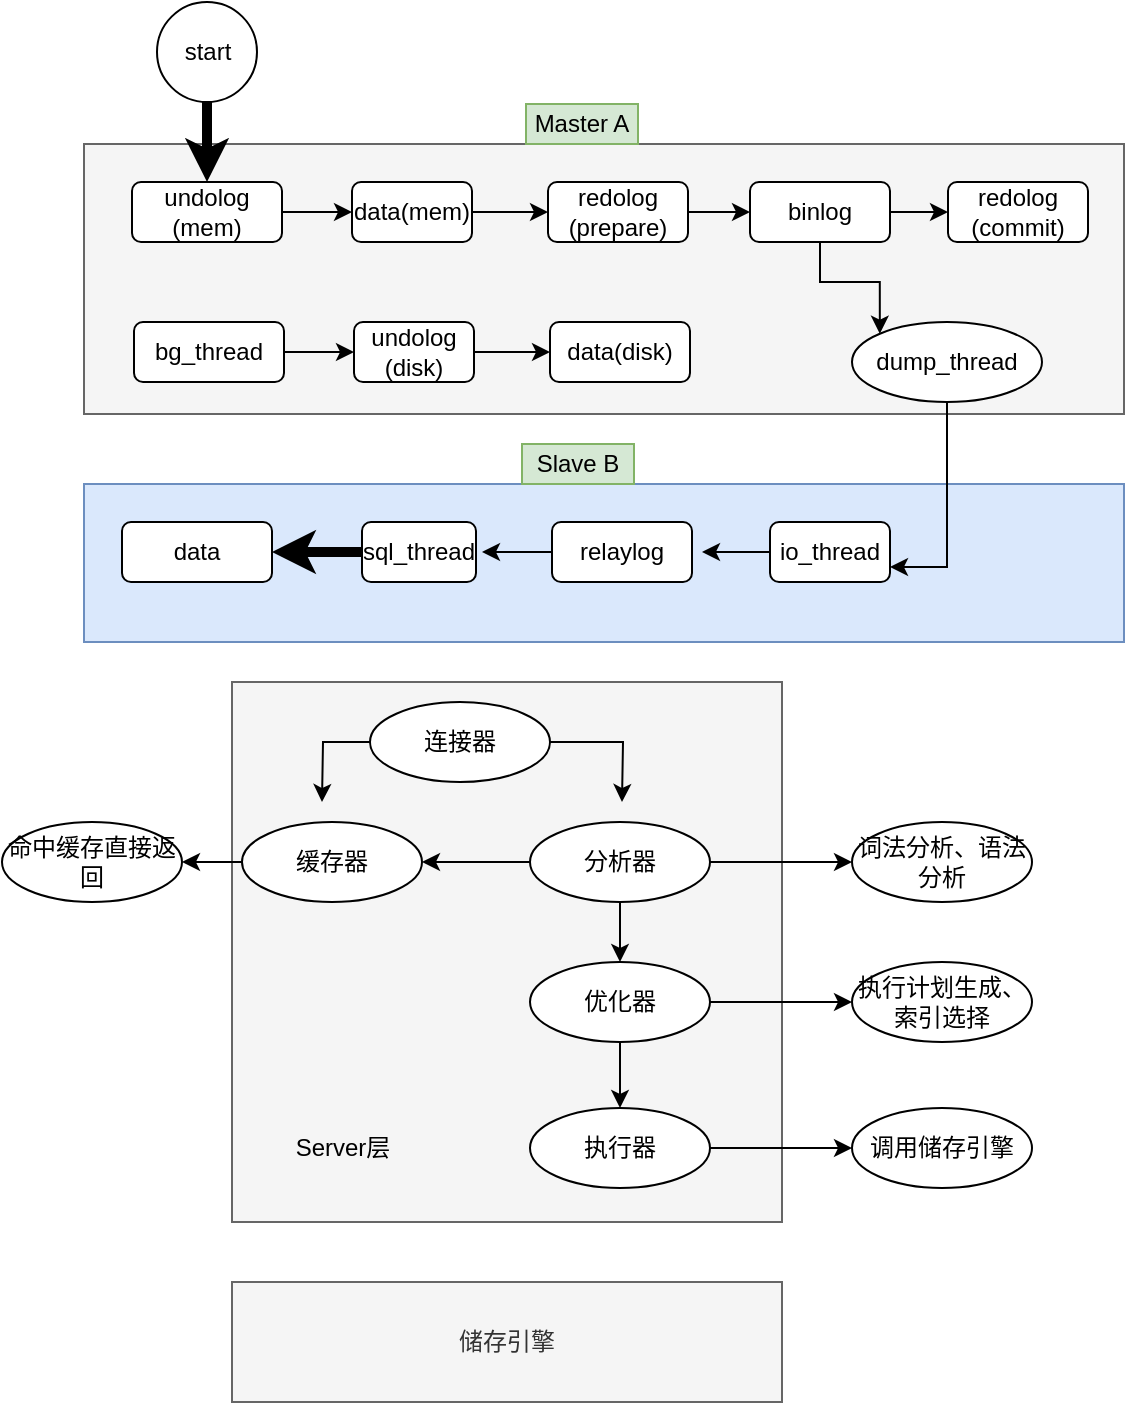 <mxfile version="12.7.0" type="github">
  <diagram id="X3lMsigEZ51bs_y9SPqC" name="Page-1">
    <mxGraphModel dx="946" dy="520" grid="1" gridSize="10" guides="1" tooltips="1" connect="1" arrows="1" fold="1" page="1" pageScale="1" pageWidth="827" pageHeight="1169" math="0" shadow="0">
      <root>
        <mxCell id="0"/>
        <mxCell id="1" parent="0"/>
        <mxCell id="Qo_AEfp6a7vn4tAhpDk_-20" value="" style="rounded=0;whiteSpace=wrap;html=1;fillColor=#f5f5f5;strokeColor=#666666;fontColor=#333333;" vertex="1" parent="1">
          <mxGeometry x="125" y="390" width="275" height="270" as="geometry"/>
        </mxCell>
        <mxCell id="5JORFhpoqFamre0fklCF-31" value="" style="rounded=0;whiteSpace=wrap;html=1;fillColor=#dae8fc;strokeColor=#6c8ebf;" parent="1" vertex="1">
          <mxGeometry x="51" y="291" width="520" height="79" as="geometry"/>
        </mxCell>
        <mxCell id="5JORFhpoqFamre0fklCF-22" value="" style="rounded=0;whiteSpace=wrap;html=1;fillColor=#f5f5f5;strokeColor=#666666;fontColor=#333333;" parent="1" vertex="1">
          <mxGeometry x="51" y="121" width="520" height="135" as="geometry"/>
        </mxCell>
        <mxCell id="5JORFhpoqFamre0fklCF-16" style="edgeStyle=orthogonalEdgeStyle;rounded=0;orthogonalLoop=1;jettySize=auto;html=1;entryX=0.5;entryY=0;entryDx=0;entryDy=0;strokeWidth=5;" parent="1" source="5JORFhpoqFamre0fklCF-1" target="5JORFhpoqFamre0fklCF-2" edge="1">
          <mxGeometry relative="1" as="geometry"/>
        </mxCell>
        <mxCell id="5JORFhpoqFamre0fklCF-1" value="start" style="ellipse;whiteSpace=wrap;html=1;aspect=fixed;" parent="1" vertex="1">
          <mxGeometry x="87.5" y="50" width="50" height="50" as="geometry"/>
        </mxCell>
        <mxCell id="5JORFhpoqFamre0fklCF-11" style="edgeStyle=orthogonalEdgeStyle;rounded=0;orthogonalLoop=1;jettySize=auto;html=1;entryX=0;entryY=0.5;entryDx=0;entryDy=0;" parent="1" source="5JORFhpoqFamre0fklCF-2" target="5JORFhpoqFamre0fklCF-3" edge="1">
          <mxGeometry relative="1" as="geometry"/>
        </mxCell>
        <mxCell id="5JORFhpoqFamre0fklCF-2" value="undolog&lt;br&gt;(mem)" style="rounded=1;whiteSpace=wrap;html=1;" parent="1" vertex="1">
          <mxGeometry x="75" y="140" width="75" height="30" as="geometry"/>
        </mxCell>
        <mxCell id="5JORFhpoqFamre0fklCF-12" style="edgeStyle=orthogonalEdgeStyle;rounded=0;orthogonalLoop=1;jettySize=auto;html=1;entryX=0;entryY=0.5;entryDx=0;entryDy=0;" parent="1" source="5JORFhpoqFamre0fklCF-3" target="5JORFhpoqFamre0fklCF-4" edge="1">
          <mxGeometry relative="1" as="geometry"/>
        </mxCell>
        <mxCell id="5JORFhpoqFamre0fklCF-3" value="data(mem)" style="rounded=1;whiteSpace=wrap;html=1;" parent="1" vertex="1">
          <mxGeometry x="185" y="140" width="60" height="30" as="geometry"/>
        </mxCell>
        <mxCell id="5JORFhpoqFamre0fklCF-13" style="edgeStyle=orthogonalEdgeStyle;rounded=0;orthogonalLoop=1;jettySize=auto;html=1;entryX=0;entryY=0.5;entryDx=0;entryDy=0;" parent="1" source="5JORFhpoqFamre0fklCF-4" target="5JORFhpoqFamre0fklCF-5" edge="1">
          <mxGeometry relative="1" as="geometry"/>
        </mxCell>
        <mxCell id="5JORFhpoqFamre0fklCF-4" value="redolog&lt;br&gt;(prepare)" style="rounded=1;whiteSpace=wrap;html=1;" parent="1" vertex="1">
          <mxGeometry x="283" y="140" width="70" height="30" as="geometry"/>
        </mxCell>
        <mxCell id="5JORFhpoqFamre0fklCF-14" style="edgeStyle=orthogonalEdgeStyle;rounded=0;orthogonalLoop=1;jettySize=auto;html=1;entryX=0;entryY=0.5;entryDx=0;entryDy=0;" parent="1" source="5JORFhpoqFamre0fklCF-5" target="5JORFhpoqFamre0fklCF-6" edge="1">
          <mxGeometry relative="1" as="geometry"/>
        </mxCell>
        <mxCell id="5JORFhpoqFamre0fklCF-15" style="edgeStyle=orthogonalEdgeStyle;rounded=0;orthogonalLoop=1;jettySize=auto;html=1;entryX=0;entryY=0;entryDx=0;entryDy=0;" parent="1" source="5JORFhpoqFamre0fklCF-5" target="5JORFhpoqFamre0fklCF-9" edge="1">
          <mxGeometry relative="1" as="geometry"/>
        </mxCell>
        <mxCell id="5JORFhpoqFamre0fklCF-5" value="binlog" style="rounded=1;whiteSpace=wrap;html=1;" parent="1" vertex="1">
          <mxGeometry x="384" y="140" width="70" height="30" as="geometry"/>
        </mxCell>
        <mxCell id="5JORFhpoqFamre0fklCF-6" value="redolog&lt;br&gt;(commit)" style="rounded=1;whiteSpace=wrap;html=1;" parent="1" vertex="1">
          <mxGeometry x="483" y="140" width="70" height="30" as="geometry"/>
        </mxCell>
        <mxCell id="5JORFhpoqFamre0fklCF-27" style="edgeStyle=orthogonalEdgeStyle;rounded=0;orthogonalLoop=1;jettySize=auto;html=1;entryX=1;entryY=0.75;entryDx=0;entryDy=0;strokeWidth=1;" parent="1" source="5JORFhpoqFamre0fklCF-9" target="5JORFhpoqFamre0fklCF-26" edge="1">
          <mxGeometry relative="1" as="geometry"/>
        </mxCell>
        <mxCell id="5JORFhpoqFamre0fklCF-9" value="dump_thread" style="ellipse;whiteSpace=wrap;html=1;" parent="1" vertex="1">
          <mxGeometry x="435" y="210" width="95" height="40" as="geometry"/>
        </mxCell>
        <mxCell id="5JORFhpoqFamre0fklCF-20" style="edgeStyle=orthogonalEdgeStyle;rounded=0;orthogonalLoop=1;jettySize=auto;html=1;entryX=0;entryY=0.5;entryDx=0;entryDy=0;" parent="1" source="5JORFhpoqFamre0fklCF-17" target="5JORFhpoqFamre0fklCF-18" edge="1">
          <mxGeometry relative="1" as="geometry"/>
        </mxCell>
        <mxCell id="5JORFhpoqFamre0fklCF-17" value="bg_thread" style="rounded=1;whiteSpace=wrap;html=1;" parent="1" vertex="1">
          <mxGeometry x="76" y="210" width="75" height="30" as="geometry"/>
        </mxCell>
        <mxCell id="5JORFhpoqFamre0fklCF-21" style="edgeStyle=orthogonalEdgeStyle;rounded=0;orthogonalLoop=1;jettySize=auto;html=1;entryX=0;entryY=0.5;entryDx=0;entryDy=0;" parent="1" source="5JORFhpoqFamre0fklCF-18" target="5JORFhpoqFamre0fklCF-19" edge="1">
          <mxGeometry relative="1" as="geometry"/>
        </mxCell>
        <mxCell id="5JORFhpoqFamre0fklCF-18" value="undolog&lt;br&gt;(disk)" style="rounded=1;whiteSpace=wrap;html=1;" parent="1" vertex="1">
          <mxGeometry x="186" y="210" width="60" height="30" as="geometry"/>
        </mxCell>
        <mxCell id="5JORFhpoqFamre0fklCF-19" value="data(disk)" style="rounded=1;whiteSpace=wrap;html=1;" parent="1" vertex="1">
          <mxGeometry x="284" y="210" width="70" height="30" as="geometry"/>
        </mxCell>
        <mxCell id="5JORFhpoqFamre0fklCF-23" value="data" style="rounded=1;whiteSpace=wrap;html=1;" parent="1" vertex="1">
          <mxGeometry x="70" y="310" width="75" height="30" as="geometry"/>
        </mxCell>
        <mxCell id="5JORFhpoqFamre0fklCF-30" style="edgeStyle=orthogonalEdgeStyle;rounded=0;orthogonalLoop=1;jettySize=auto;html=1;entryX=1;entryY=0.5;entryDx=0;entryDy=0;strokeWidth=5;" parent="1" source="5JORFhpoqFamre0fklCF-24" target="5JORFhpoqFamre0fklCF-23" edge="1">
          <mxGeometry relative="1" as="geometry"/>
        </mxCell>
        <mxCell id="5JORFhpoqFamre0fklCF-24" value="sql_thread" style="rounded=1;whiteSpace=wrap;html=1;" parent="1" vertex="1">
          <mxGeometry x="190" y="310" width="57" height="30" as="geometry"/>
        </mxCell>
        <mxCell id="5JORFhpoqFamre0fklCF-29" style="edgeStyle=orthogonalEdgeStyle;rounded=0;orthogonalLoop=1;jettySize=auto;html=1;strokeWidth=1;" parent="1" source="5JORFhpoqFamre0fklCF-25" edge="1">
          <mxGeometry relative="1" as="geometry">
            <mxPoint x="250" y="325" as="targetPoint"/>
          </mxGeometry>
        </mxCell>
        <mxCell id="5JORFhpoqFamre0fklCF-25" value="relaylog" style="rounded=1;whiteSpace=wrap;html=1;" parent="1" vertex="1">
          <mxGeometry x="285" y="310" width="70" height="30" as="geometry"/>
        </mxCell>
        <mxCell id="5JORFhpoqFamre0fklCF-28" style="edgeStyle=orthogonalEdgeStyle;rounded=0;orthogonalLoop=1;jettySize=auto;html=1;strokeWidth=1;" parent="1" source="5JORFhpoqFamre0fklCF-26" edge="1">
          <mxGeometry relative="1" as="geometry">
            <mxPoint x="360" y="325" as="targetPoint"/>
          </mxGeometry>
        </mxCell>
        <mxCell id="5JORFhpoqFamre0fklCF-26" value="io_thread" style="rounded=1;whiteSpace=wrap;html=1;" parent="1" vertex="1">
          <mxGeometry x="394" y="310" width="60" height="30" as="geometry"/>
        </mxCell>
        <mxCell id="5JORFhpoqFamre0fklCF-32" value="Master A" style="text;html=1;strokeColor=#82b366;fillColor=#d5e8d4;align=center;verticalAlign=middle;whiteSpace=wrap;rounded=0;" parent="1" vertex="1">
          <mxGeometry x="272" y="101" width="56" height="20" as="geometry"/>
        </mxCell>
        <mxCell id="5JORFhpoqFamre0fklCF-33" value="Slave B" style="text;html=1;strokeColor=#82b366;fillColor=#d5e8d4;align=center;verticalAlign=middle;whiteSpace=wrap;rounded=0;" parent="1" vertex="1">
          <mxGeometry x="270" y="271" width="56" height="20" as="geometry"/>
        </mxCell>
        <mxCell id="Qo_AEfp6a7vn4tAhpDk_-9" style="edgeStyle=orthogonalEdgeStyle;rounded=0;orthogonalLoop=1;jettySize=auto;html=1;" edge="1" parent="1" source="Qo_AEfp6a7vn4tAhpDk_-2">
          <mxGeometry relative="1" as="geometry">
            <mxPoint x="170" y="450" as="targetPoint"/>
          </mxGeometry>
        </mxCell>
        <mxCell id="Qo_AEfp6a7vn4tAhpDk_-10" style="edgeStyle=orthogonalEdgeStyle;rounded=0;orthogonalLoop=1;jettySize=auto;html=1;" edge="1" parent="1" source="Qo_AEfp6a7vn4tAhpDk_-2">
          <mxGeometry relative="1" as="geometry">
            <mxPoint x="320" y="450" as="targetPoint"/>
          </mxGeometry>
        </mxCell>
        <mxCell id="Qo_AEfp6a7vn4tAhpDk_-2" value="连接器" style="ellipse;whiteSpace=wrap;html=1;" vertex="1" parent="1">
          <mxGeometry x="194" y="400" width="90" height="40" as="geometry"/>
        </mxCell>
        <mxCell id="Qo_AEfp6a7vn4tAhpDk_-11" style="edgeStyle=orthogonalEdgeStyle;rounded=0;orthogonalLoop=1;jettySize=auto;html=1;entryX=1;entryY=0.5;entryDx=0;entryDy=0;" edge="1" parent="1" source="Qo_AEfp6a7vn4tAhpDk_-3" target="Qo_AEfp6a7vn4tAhpDk_-6">
          <mxGeometry relative="1" as="geometry"/>
        </mxCell>
        <mxCell id="Qo_AEfp6a7vn4tAhpDk_-16" style="edgeStyle=orthogonalEdgeStyle;rounded=0;orthogonalLoop=1;jettySize=auto;html=1;" edge="1" parent="1" source="Qo_AEfp6a7vn4tAhpDk_-3" target="Qo_AEfp6a7vn4tAhpDk_-4">
          <mxGeometry relative="1" as="geometry"/>
        </mxCell>
        <mxCell id="Qo_AEfp6a7vn4tAhpDk_-24" value="" style="edgeStyle=orthogonalEdgeStyle;rounded=0;orthogonalLoop=1;jettySize=auto;html=1;" edge="1" parent="1" source="Qo_AEfp6a7vn4tAhpDk_-3" target="Qo_AEfp6a7vn4tAhpDk_-23">
          <mxGeometry relative="1" as="geometry"/>
        </mxCell>
        <mxCell id="Qo_AEfp6a7vn4tAhpDk_-3" value="分析器" style="ellipse;whiteSpace=wrap;html=1;" vertex="1" parent="1">
          <mxGeometry x="274" y="460" width="90" height="40" as="geometry"/>
        </mxCell>
        <mxCell id="Qo_AEfp6a7vn4tAhpDk_-23" value="词法分析、语法分析" style="ellipse;whiteSpace=wrap;html=1;" vertex="1" parent="1">
          <mxGeometry x="435" y="460" width="90" height="40" as="geometry"/>
        </mxCell>
        <mxCell id="Qo_AEfp6a7vn4tAhpDk_-17" style="edgeStyle=orthogonalEdgeStyle;rounded=0;orthogonalLoop=1;jettySize=auto;html=1;" edge="1" parent="1" source="Qo_AEfp6a7vn4tAhpDk_-4" target="Qo_AEfp6a7vn4tAhpDk_-5">
          <mxGeometry relative="1" as="geometry"/>
        </mxCell>
        <mxCell id="Qo_AEfp6a7vn4tAhpDk_-26" value="" style="edgeStyle=orthogonalEdgeStyle;rounded=0;orthogonalLoop=1;jettySize=auto;html=1;" edge="1" parent="1" source="Qo_AEfp6a7vn4tAhpDk_-4" target="Qo_AEfp6a7vn4tAhpDk_-25">
          <mxGeometry relative="1" as="geometry"/>
        </mxCell>
        <mxCell id="Qo_AEfp6a7vn4tAhpDk_-4" value="优化器" style="ellipse;whiteSpace=wrap;html=1;" vertex="1" parent="1">
          <mxGeometry x="274" y="530" width="90" height="40" as="geometry"/>
        </mxCell>
        <mxCell id="Qo_AEfp6a7vn4tAhpDk_-25" value="执行计划生成、索引选择" style="ellipse;whiteSpace=wrap;html=1;" vertex="1" parent="1">
          <mxGeometry x="435" y="530" width="90" height="40" as="geometry"/>
        </mxCell>
        <mxCell id="Qo_AEfp6a7vn4tAhpDk_-28" value="" style="edgeStyle=orthogonalEdgeStyle;rounded=0;orthogonalLoop=1;jettySize=auto;html=1;" edge="1" parent="1" source="Qo_AEfp6a7vn4tAhpDk_-5" target="Qo_AEfp6a7vn4tAhpDk_-27">
          <mxGeometry relative="1" as="geometry"/>
        </mxCell>
        <mxCell id="Qo_AEfp6a7vn4tAhpDk_-5" value="执行器" style="ellipse;whiteSpace=wrap;html=1;" vertex="1" parent="1">
          <mxGeometry x="274" y="603" width="90" height="40" as="geometry"/>
        </mxCell>
        <mxCell id="Qo_AEfp6a7vn4tAhpDk_-27" value="调用储存引擎" style="ellipse;whiteSpace=wrap;html=1;" vertex="1" parent="1">
          <mxGeometry x="435" y="603" width="90" height="40" as="geometry"/>
        </mxCell>
        <mxCell id="Qo_AEfp6a7vn4tAhpDk_-30" value="" style="edgeStyle=orthogonalEdgeStyle;rounded=0;orthogonalLoop=1;jettySize=auto;html=1;" edge="1" parent="1" source="Qo_AEfp6a7vn4tAhpDk_-6" target="Qo_AEfp6a7vn4tAhpDk_-29">
          <mxGeometry relative="1" as="geometry"/>
        </mxCell>
        <mxCell id="Qo_AEfp6a7vn4tAhpDk_-6" value="缓存器" style="ellipse;whiteSpace=wrap;html=1;" vertex="1" parent="1">
          <mxGeometry x="130" y="460" width="90" height="40" as="geometry"/>
        </mxCell>
        <mxCell id="Qo_AEfp6a7vn4tAhpDk_-29" value="命中缓存直接返回" style="ellipse;whiteSpace=wrap;html=1;" vertex="1" parent="1">
          <mxGeometry x="10" y="460" width="90" height="40" as="geometry"/>
        </mxCell>
        <mxCell id="Qo_AEfp6a7vn4tAhpDk_-21" value="储存引擎" style="rounded=0;whiteSpace=wrap;html=1;fillColor=#f5f5f5;strokeColor=#666666;fontColor=#333333;" vertex="1" parent="1">
          <mxGeometry x="125" y="690" width="275" height="60" as="geometry"/>
        </mxCell>
        <mxCell id="Qo_AEfp6a7vn4tAhpDk_-22" value="Server层" style="text;html=1;strokeColor=none;fillColor=none;align=center;verticalAlign=middle;whiteSpace=wrap;rounded=0;" vertex="1" parent="1">
          <mxGeometry x="151" y="613" width="59" height="20" as="geometry"/>
        </mxCell>
      </root>
    </mxGraphModel>
  </diagram>
</mxfile>
